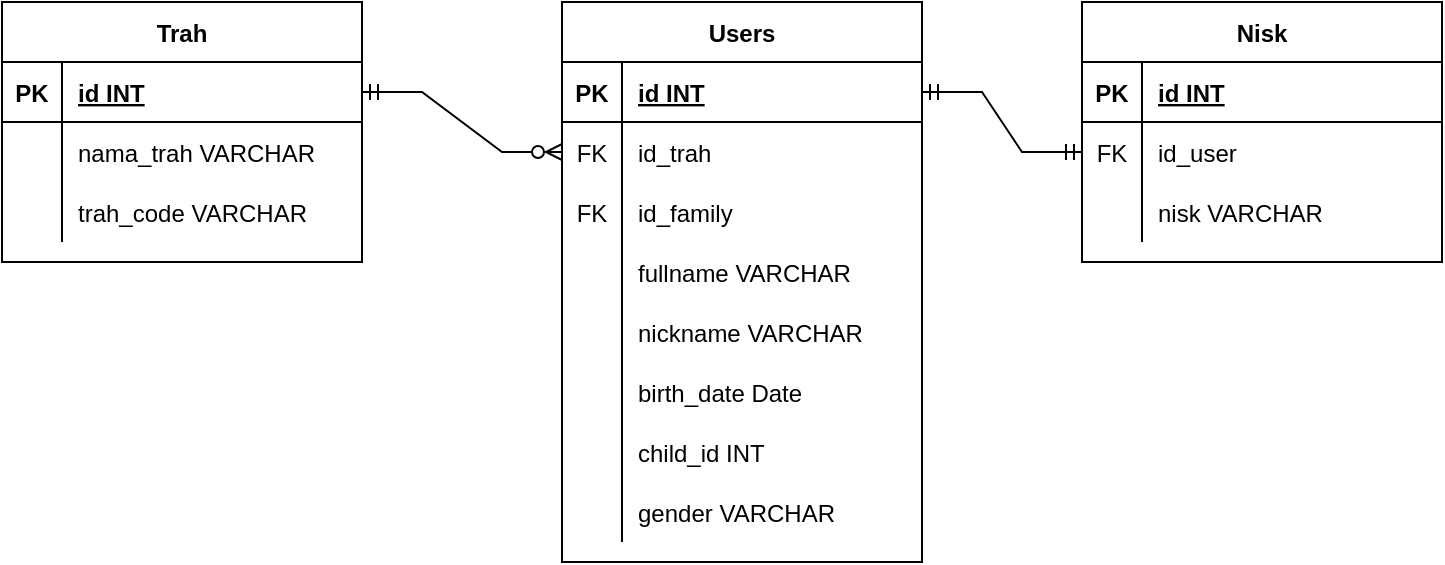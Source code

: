 <mxfile version="18.0.6" type="device"><diagram id="sgZmU66uCAXANor17EAM" name="Page-1"><mxGraphModel dx="1426" dy="826" grid="1" gridSize="10" guides="1" tooltips="1" connect="1" arrows="1" fold="1" page="1" pageScale="1" pageWidth="850" pageHeight="1100" math="0" shadow="0"><root><mxCell id="0"/><mxCell id="1" parent="0"/><mxCell id="qcSqSh3KL8zfv5VKTrRZ-1" value="Users" style="shape=table;startSize=30;container=1;collapsible=1;childLayout=tableLayout;fixedRows=1;rowLines=0;fontStyle=1;align=center;resizeLast=1;" vertex="1" parent="1"><mxGeometry x="360" y="80" width="180" height="280" as="geometry"/></mxCell><mxCell id="qcSqSh3KL8zfv5VKTrRZ-2" value="" style="shape=tableRow;horizontal=0;startSize=0;swimlaneHead=0;swimlaneBody=0;fillColor=none;collapsible=0;dropTarget=0;points=[[0,0.5],[1,0.5]];portConstraint=eastwest;top=0;left=0;right=0;bottom=1;" vertex="1" parent="qcSqSh3KL8zfv5VKTrRZ-1"><mxGeometry y="30" width="180" height="30" as="geometry"/></mxCell><mxCell id="qcSqSh3KL8zfv5VKTrRZ-3" value="PK" style="shape=partialRectangle;connectable=0;fillColor=none;top=0;left=0;bottom=0;right=0;fontStyle=1;overflow=hidden;" vertex="1" parent="qcSqSh3KL8zfv5VKTrRZ-2"><mxGeometry width="30" height="30" as="geometry"><mxRectangle width="30" height="30" as="alternateBounds"/></mxGeometry></mxCell><mxCell id="qcSqSh3KL8zfv5VKTrRZ-4" value="id INT" style="shape=partialRectangle;connectable=0;fillColor=none;top=0;left=0;bottom=0;right=0;align=left;spacingLeft=6;fontStyle=5;overflow=hidden;" vertex="1" parent="qcSqSh3KL8zfv5VKTrRZ-2"><mxGeometry x="30" width="150" height="30" as="geometry"><mxRectangle width="150" height="30" as="alternateBounds"/></mxGeometry></mxCell><mxCell id="qcSqSh3KL8zfv5VKTrRZ-35" value="" style="shape=tableRow;horizontal=0;startSize=0;swimlaneHead=0;swimlaneBody=0;fillColor=none;collapsible=0;dropTarget=0;points=[[0,0.5],[1,0.5]];portConstraint=eastwest;top=0;left=0;right=0;bottom=0;" vertex="1" parent="qcSqSh3KL8zfv5VKTrRZ-1"><mxGeometry y="60" width="180" height="30" as="geometry"/></mxCell><mxCell id="qcSqSh3KL8zfv5VKTrRZ-36" value="FK" style="shape=partialRectangle;connectable=0;fillColor=none;top=0;left=0;bottom=0;right=0;fontStyle=0;overflow=hidden;" vertex="1" parent="qcSqSh3KL8zfv5VKTrRZ-35"><mxGeometry width="30" height="30" as="geometry"><mxRectangle width="30" height="30" as="alternateBounds"/></mxGeometry></mxCell><mxCell id="qcSqSh3KL8zfv5VKTrRZ-37" value="id_trah" style="shape=partialRectangle;connectable=0;fillColor=none;top=0;left=0;bottom=0;right=0;align=left;spacingLeft=6;fontStyle=0;overflow=hidden;" vertex="1" parent="qcSqSh3KL8zfv5VKTrRZ-35"><mxGeometry x="30" width="150" height="30" as="geometry"><mxRectangle width="150" height="30" as="alternateBounds"/></mxGeometry></mxCell><mxCell id="qcSqSh3KL8zfv5VKTrRZ-32" value="" style="shape=tableRow;horizontal=0;startSize=0;swimlaneHead=0;swimlaneBody=0;fillColor=none;collapsible=0;dropTarget=0;points=[[0,0.5],[1,0.5]];portConstraint=eastwest;top=0;left=0;right=0;bottom=0;" vertex="1" parent="qcSqSh3KL8zfv5VKTrRZ-1"><mxGeometry y="90" width="180" height="30" as="geometry"/></mxCell><mxCell id="qcSqSh3KL8zfv5VKTrRZ-33" value="FK" style="shape=partialRectangle;connectable=0;fillColor=none;top=0;left=0;bottom=0;right=0;fontStyle=0;overflow=hidden;" vertex="1" parent="qcSqSh3KL8zfv5VKTrRZ-32"><mxGeometry width="30" height="30" as="geometry"><mxRectangle width="30" height="30" as="alternateBounds"/></mxGeometry></mxCell><mxCell id="qcSqSh3KL8zfv5VKTrRZ-34" value="id_family" style="shape=partialRectangle;connectable=0;fillColor=none;top=0;left=0;bottom=0;right=0;align=left;spacingLeft=6;fontStyle=0;overflow=hidden;" vertex="1" parent="qcSqSh3KL8zfv5VKTrRZ-32"><mxGeometry x="30" width="150" height="30" as="geometry"><mxRectangle width="150" height="30" as="alternateBounds"/></mxGeometry></mxCell><mxCell id="qcSqSh3KL8zfv5VKTrRZ-5" value="" style="shape=tableRow;horizontal=0;startSize=0;swimlaneHead=0;swimlaneBody=0;fillColor=none;collapsible=0;dropTarget=0;points=[[0,0.5],[1,0.5]];portConstraint=eastwest;top=0;left=0;right=0;bottom=0;" vertex="1" parent="qcSqSh3KL8zfv5VKTrRZ-1"><mxGeometry y="120" width="180" height="30" as="geometry"/></mxCell><mxCell id="qcSqSh3KL8zfv5VKTrRZ-6" value="" style="shape=partialRectangle;connectable=0;fillColor=none;top=0;left=0;bottom=0;right=0;editable=1;overflow=hidden;" vertex="1" parent="qcSqSh3KL8zfv5VKTrRZ-5"><mxGeometry width="30" height="30" as="geometry"><mxRectangle width="30" height="30" as="alternateBounds"/></mxGeometry></mxCell><mxCell id="qcSqSh3KL8zfv5VKTrRZ-7" value="fullname VARCHAR" style="shape=partialRectangle;connectable=0;fillColor=none;top=0;left=0;bottom=0;right=0;align=left;spacingLeft=6;overflow=hidden;" vertex="1" parent="qcSqSh3KL8zfv5VKTrRZ-5"><mxGeometry x="30" width="150" height="30" as="geometry"><mxRectangle width="150" height="30" as="alternateBounds"/></mxGeometry></mxCell><mxCell id="qcSqSh3KL8zfv5VKTrRZ-8" value="" style="shape=tableRow;horizontal=0;startSize=0;swimlaneHead=0;swimlaneBody=0;fillColor=none;collapsible=0;dropTarget=0;points=[[0,0.5],[1,0.5]];portConstraint=eastwest;top=0;left=0;right=0;bottom=0;" vertex="1" parent="qcSqSh3KL8zfv5VKTrRZ-1"><mxGeometry y="150" width="180" height="30" as="geometry"/></mxCell><mxCell id="qcSqSh3KL8zfv5VKTrRZ-9" value="" style="shape=partialRectangle;connectable=0;fillColor=none;top=0;left=0;bottom=0;right=0;editable=1;overflow=hidden;" vertex="1" parent="qcSqSh3KL8zfv5VKTrRZ-8"><mxGeometry width="30" height="30" as="geometry"><mxRectangle width="30" height="30" as="alternateBounds"/></mxGeometry></mxCell><mxCell id="qcSqSh3KL8zfv5VKTrRZ-10" value="nickname VARCHAR" style="shape=partialRectangle;connectable=0;fillColor=none;top=0;left=0;bottom=0;right=0;align=left;spacingLeft=6;overflow=hidden;" vertex="1" parent="qcSqSh3KL8zfv5VKTrRZ-8"><mxGeometry x="30" width="150" height="30" as="geometry"><mxRectangle width="150" height="30" as="alternateBounds"/></mxGeometry></mxCell><mxCell id="qcSqSh3KL8zfv5VKTrRZ-11" value="" style="shape=tableRow;horizontal=0;startSize=0;swimlaneHead=0;swimlaneBody=0;fillColor=none;collapsible=0;dropTarget=0;points=[[0,0.5],[1,0.5]];portConstraint=eastwest;top=0;left=0;right=0;bottom=0;" vertex="1" parent="qcSqSh3KL8zfv5VKTrRZ-1"><mxGeometry y="180" width="180" height="30" as="geometry"/></mxCell><mxCell id="qcSqSh3KL8zfv5VKTrRZ-12" value="" style="shape=partialRectangle;connectable=0;fillColor=none;top=0;left=0;bottom=0;right=0;editable=1;overflow=hidden;" vertex="1" parent="qcSqSh3KL8zfv5VKTrRZ-11"><mxGeometry width="30" height="30" as="geometry"><mxRectangle width="30" height="30" as="alternateBounds"/></mxGeometry></mxCell><mxCell id="qcSqSh3KL8zfv5VKTrRZ-13" value="birth_date Date" style="shape=partialRectangle;connectable=0;fillColor=none;top=0;left=0;bottom=0;right=0;align=left;spacingLeft=6;overflow=hidden;" vertex="1" parent="qcSqSh3KL8zfv5VKTrRZ-11"><mxGeometry x="30" width="150" height="30" as="geometry"><mxRectangle width="150" height="30" as="alternateBounds"/></mxGeometry></mxCell><mxCell id="qcSqSh3KL8zfv5VKTrRZ-38" value="" style="shape=tableRow;horizontal=0;startSize=0;swimlaneHead=0;swimlaneBody=0;fillColor=none;collapsible=0;dropTarget=0;points=[[0,0.5],[1,0.5]];portConstraint=eastwest;top=0;left=0;right=0;bottom=0;" vertex="1" parent="qcSqSh3KL8zfv5VKTrRZ-1"><mxGeometry y="210" width="180" height="30" as="geometry"/></mxCell><mxCell id="qcSqSh3KL8zfv5VKTrRZ-39" value="" style="shape=partialRectangle;connectable=0;fillColor=none;top=0;left=0;bottom=0;right=0;editable=1;overflow=hidden;" vertex="1" parent="qcSqSh3KL8zfv5VKTrRZ-38"><mxGeometry width="30" height="30" as="geometry"><mxRectangle width="30" height="30" as="alternateBounds"/></mxGeometry></mxCell><mxCell id="qcSqSh3KL8zfv5VKTrRZ-40" value="child_id INT" style="shape=partialRectangle;connectable=0;fillColor=none;top=0;left=0;bottom=0;right=0;align=left;spacingLeft=6;overflow=hidden;" vertex="1" parent="qcSqSh3KL8zfv5VKTrRZ-38"><mxGeometry x="30" width="150" height="30" as="geometry"><mxRectangle width="150" height="30" as="alternateBounds"/></mxGeometry></mxCell><mxCell id="qcSqSh3KL8zfv5VKTrRZ-15" value="" style="shape=tableRow;horizontal=0;startSize=0;swimlaneHead=0;swimlaneBody=0;fillColor=none;collapsible=0;dropTarget=0;points=[[0,0.5],[1,0.5]];portConstraint=eastwest;top=0;left=0;right=0;bottom=0;" vertex="1" parent="qcSqSh3KL8zfv5VKTrRZ-1"><mxGeometry y="240" width="180" height="30" as="geometry"/></mxCell><mxCell id="qcSqSh3KL8zfv5VKTrRZ-16" value="" style="shape=partialRectangle;connectable=0;fillColor=none;top=0;left=0;bottom=0;right=0;editable=1;overflow=hidden;" vertex="1" parent="qcSqSh3KL8zfv5VKTrRZ-15"><mxGeometry width="30" height="30" as="geometry"><mxRectangle width="30" height="30" as="alternateBounds"/></mxGeometry></mxCell><mxCell id="qcSqSh3KL8zfv5VKTrRZ-17" value="gender VARCHAR" style="shape=partialRectangle;connectable=0;fillColor=none;top=0;left=0;bottom=0;right=0;align=left;spacingLeft=6;overflow=hidden;" vertex="1" parent="qcSqSh3KL8zfv5VKTrRZ-15"><mxGeometry x="30" width="150" height="30" as="geometry"><mxRectangle width="150" height="30" as="alternateBounds"/></mxGeometry></mxCell><mxCell id="qcSqSh3KL8zfv5VKTrRZ-41" value="Nisk" style="shape=table;startSize=30;container=1;collapsible=1;childLayout=tableLayout;fixedRows=1;rowLines=0;fontStyle=1;align=center;resizeLast=1;" vertex="1" parent="1"><mxGeometry x="620" y="80" width="180" height="130" as="geometry"/></mxCell><mxCell id="qcSqSh3KL8zfv5VKTrRZ-42" value="" style="shape=tableRow;horizontal=0;startSize=0;swimlaneHead=0;swimlaneBody=0;fillColor=none;collapsible=0;dropTarget=0;points=[[0,0.5],[1,0.5]];portConstraint=eastwest;top=0;left=0;right=0;bottom=1;" vertex="1" parent="qcSqSh3KL8zfv5VKTrRZ-41"><mxGeometry y="30" width="180" height="30" as="geometry"/></mxCell><mxCell id="qcSqSh3KL8zfv5VKTrRZ-43" value="PK" style="shape=partialRectangle;connectable=0;fillColor=none;top=0;left=0;bottom=0;right=0;fontStyle=1;overflow=hidden;" vertex="1" parent="qcSqSh3KL8zfv5VKTrRZ-42"><mxGeometry width="30" height="30" as="geometry"><mxRectangle width="30" height="30" as="alternateBounds"/></mxGeometry></mxCell><mxCell id="qcSqSh3KL8zfv5VKTrRZ-44" value="id INT" style="shape=partialRectangle;connectable=0;fillColor=none;top=0;left=0;bottom=0;right=0;align=left;spacingLeft=6;fontStyle=5;overflow=hidden;" vertex="1" parent="qcSqSh3KL8zfv5VKTrRZ-42"><mxGeometry x="30" width="150" height="30" as="geometry"><mxRectangle width="150" height="30" as="alternateBounds"/></mxGeometry></mxCell><mxCell id="qcSqSh3KL8zfv5VKTrRZ-45" value="" style="shape=tableRow;horizontal=0;startSize=0;swimlaneHead=0;swimlaneBody=0;fillColor=none;collapsible=0;dropTarget=0;points=[[0,0.5],[1,0.5]];portConstraint=eastwest;top=0;left=0;right=0;bottom=0;" vertex="1" parent="qcSqSh3KL8zfv5VKTrRZ-41"><mxGeometry y="60" width="180" height="30" as="geometry"/></mxCell><mxCell id="qcSqSh3KL8zfv5VKTrRZ-46" value="FK" style="shape=partialRectangle;connectable=0;fillColor=none;top=0;left=0;bottom=0;right=0;editable=1;overflow=hidden;" vertex="1" parent="qcSqSh3KL8zfv5VKTrRZ-45"><mxGeometry width="30" height="30" as="geometry"><mxRectangle width="30" height="30" as="alternateBounds"/></mxGeometry></mxCell><mxCell id="qcSqSh3KL8zfv5VKTrRZ-47" value="id_user" style="shape=partialRectangle;connectable=0;fillColor=none;top=0;left=0;bottom=0;right=0;align=left;spacingLeft=6;overflow=hidden;" vertex="1" parent="qcSqSh3KL8zfv5VKTrRZ-45"><mxGeometry x="30" width="150" height="30" as="geometry"><mxRectangle width="150" height="30" as="alternateBounds"/></mxGeometry></mxCell><mxCell id="qcSqSh3KL8zfv5VKTrRZ-48" value="" style="shape=tableRow;horizontal=0;startSize=0;swimlaneHead=0;swimlaneBody=0;fillColor=none;collapsible=0;dropTarget=0;points=[[0,0.5],[1,0.5]];portConstraint=eastwest;top=0;left=0;right=0;bottom=0;" vertex="1" parent="qcSqSh3KL8zfv5VKTrRZ-41"><mxGeometry y="90" width="180" height="30" as="geometry"/></mxCell><mxCell id="qcSqSh3KL8zfv5VKTrRZ-49" value="" style="shape=partialRectangle;connectable=0;fillColor=none;top=0;left=0;bottom=0;right=0;editable=1;overflow=hidden;" vertex="1" parent="qcSqSh3KL8zfv5VKTrRZ-48"><mxGeometry width="30" height="30" as="geometry"><mxRectangle width="30" height="30" as="alternateBounds"/></mxGeometry></mxCell><mxCell id="qcSqSh3KL8zfv5VKTrRZ-50" value="nisk VARCHAR" style="shape=partialRectangle;connectable=0;fillColor=none;top=0;left=0;bottom=0;right=0;align=left;spacingLeft=6;overflow=hidden;" vertex="1" parent="qcSqSh3KL8zfv5VKTrRZ-48"><mxGeometry x="30" width="150" height="30" as="geometry"><mxRectangle width="150" height="30" as="alternateBounds"/></mxGeometry></mxCell><mxCell id="qcSqSh3KL8zfv5VKTrRZ-54" value="" style="edgeStyle=entityRelationEdgeStyle;fontSize=12;html=1;endArrow=ERmandOne;startArrow=ERmandOne;rounded=0;exitX=1;exitY=0.5;exitDx=0;exitDy=0;entryX=0;entryY=0.5;entryDx=0;entryDy=0;" edge="1" parent="1" source="qcSqSh3KL8zfv5VKTrRZ-2" target="qcSqSh3KL8zfv5VKTrRZ-45"><mxGeometry width="100" height="100" relative="1" as="geometry"><mxPoint x="790" y="390" as="sourcePoint"/><mxPoint x="890" y="290" as="targetPoint"/></mxGeometry></mxCell><mxCell id="qcSqSh3KL8zfv5VKTrRZ-55" value="Trah" style="shape=table;startSize=30;container=1;collapsible=1;childLayout=tableLayout;fixedRows=1;rowLines=0;fontStyle=1;align=center;resizeLast=1;" vertex="1" parent="1"><mxGeometry x="80" y="80" width="180" height="130" as="geometry"/></mxCell><mxCell id="qcSqSh3KL8zfv5VKTrRZ-56" value="" style="shape=tableRow;horizontal=0;startSize=0;swimlaneHead=0;swimlaneBody=0;fillColor=none;collapsible=0;dropTarget=0;points=[[0,0.5],[1,0.5]];portConstraint=eastwest;top=0;left=0;right=0;bottom=1;" vertex="1" parent="qcSqSh3KL8zfv5VKTrRZ-55"><mxGeometry y="30" width="180" height="30" as="geometry"/></mxCell><mxCell id="qcSqSh3KL8zfv5VKTrRZ-57" value="PK" style="shape=partialRectangle;connectable=0;fillColor=none;top=0;left=0;bottom=0;right=0;fontStyle=1;overflow=hidden;" vertex="1" parent="qcSqSh3KL8zfv5VKTrRZ-56"><mxGeometry width="30" height="30" as="geometry"><mxRectangle width="30" height="30" as="alternateBounds"/></mxGeometry></mxCell><mxCell id="qcSqSh3KL8zfv5VKTrRZ-58" value="id INT" style="shape=partialRectangle;connectable=0;fillColor=none;top=0;left=0;bottom=0;right=0;align=left;spacingLeft=6;fontStyle=5;overflow=hidden;" vertex="1" parent="qcSqSh3KL8zfv5VKTrRZ-56"><mxGeometry x="30" width="150" height="30" as="geometry"><mxRectangle width="150" height="30" as="alternateBounds"/></mxGeometry></mxCell><mxCell id="qcSqSh3KL8zfv5VKTrRZ-62" value="" style="shape=tableRow;horizontal=0;startSize=0;swimlaneHead=0;swimlaneBody=0;fillColor=none;collapsible=0;dropTarget=0;points=[[0,0.5],[1,0.5]];portConstraint=eastwest;top=0;left=0;right=0;bottom=0;" vertex="1" parent="qcSqSh3KL8zfv5VKTrRZ-55"><mxGeometry y="60" width="180" height="30" as="geometry"/></mxCell><mxCell id="qcSqSh3KL8zfv5VKTrRZ-63" value="" style="shape=partialRectangle;connectable=0;fillColor=none;top=0;left=0;bottom=0;right=0;editable=1;overflow=hidden;" vertex="1" parent="qcSqSh3KL8zfv5VKTrRZ-62"><mxGeometry width="30" height="30" as="geometry"><mxRectangle width="30" height="30" as="alternateBounds"/></mxGeometry></mxCell><mxCell id="qcSqSh3KL8zfv5VKTrRZ-64" value="nama_trah VARCHAR" style="shape=partialRectangle;connectable=0;fillColor=none;top=0;left=0;bottom=0;right=0;align=left;spacingLeft=6;overflow=hidden;" vertex="1" parent="qcSqSh3KL8zfv5VKTrRZ-62"><mxGeometry x="30" width="150" height="30" as="geometry"><mxRectangle width="150" height="30" as="alternateBounds"/></mxGeometry></mxCell><mxCell id="qcSqSh3KL8zfv5VKTrRZ-65" value="" style="shape=tableRow;horizontal=0;startSize=0;swimlaneHead=0;swimlaneBody=0;fillColor=none;collapsible=0;dropTarget=0;points=[[0,0.5],[1,0.5]];portConstraint=eastwest;top=0;left=0;right=0;bottom=0;" vertex="1" parent="qcSqSh3KL8zfv5VKTrRZ-55"><mxGeometry y="90" width="180" height="30" as="geometry"/></mxCell><mxCell id="qcSqSh3KL8zfv5VKTrRZ-66" value="" style="shape=partialRectangle;connectable=0;fillColor=none;top=0;left=0;bottom=0;right=0;editable=1;overflow=hidden;" vertex="1" parent="qcSqSh3KL8zfv5VKTrRZ-65"><mxGeometry width="30" height="30" as="geometry"><mxRectangle width="30" height="30" as="alternateBounds"/></mxGeometry></mxCell><mxCell id="qcSqSh3KL8zfv5VKTrRZ-67" value="trah_code VARCHAR" style="shape=partialRectangle;connectable=0;fillColor=none;top=0;left=0;bottom=0;right=0;align=left;spacingLeft=6;overflow=hidden;" vertex="1" parent="qcSqSh3KL8zfv5VKTrRZ-65"><mxGeometry x="30" width="150" height="30" as="geometry"><mxRectangle width="150" height="30" as="alternateBounds"/></mxGeometry></mxCell><mxCell id="qcSqSh3KL8zfv5VKTrRZ-68" value="" style="edgeStyle=entityRelationEdgeStyle;fontSize=12;html=1;endArrow=ERzeroToMany;startArrow=ERmandOne;rounded=0;exitX=1;exitY=0.5;exitDx=0;exitDy=0;entryX=0;entryY=0.5;entryDx=0;entryDy=0;" edge="1" parent="1" source="qcSqSh3KL8zfv5VKTrRZ-56" target="qcSqSh3KL8zfv5VKTrRZ-35"><mxGeometry width="100" height="100" relative="1" as="geometry"><mxPoint x="450" y="380" as="sourcePoint"/><mxPoint x="550" y="280" as="targetPoint"/></mxGeometry></mxCell></root></mxGraphModel></diagram></mxfile>